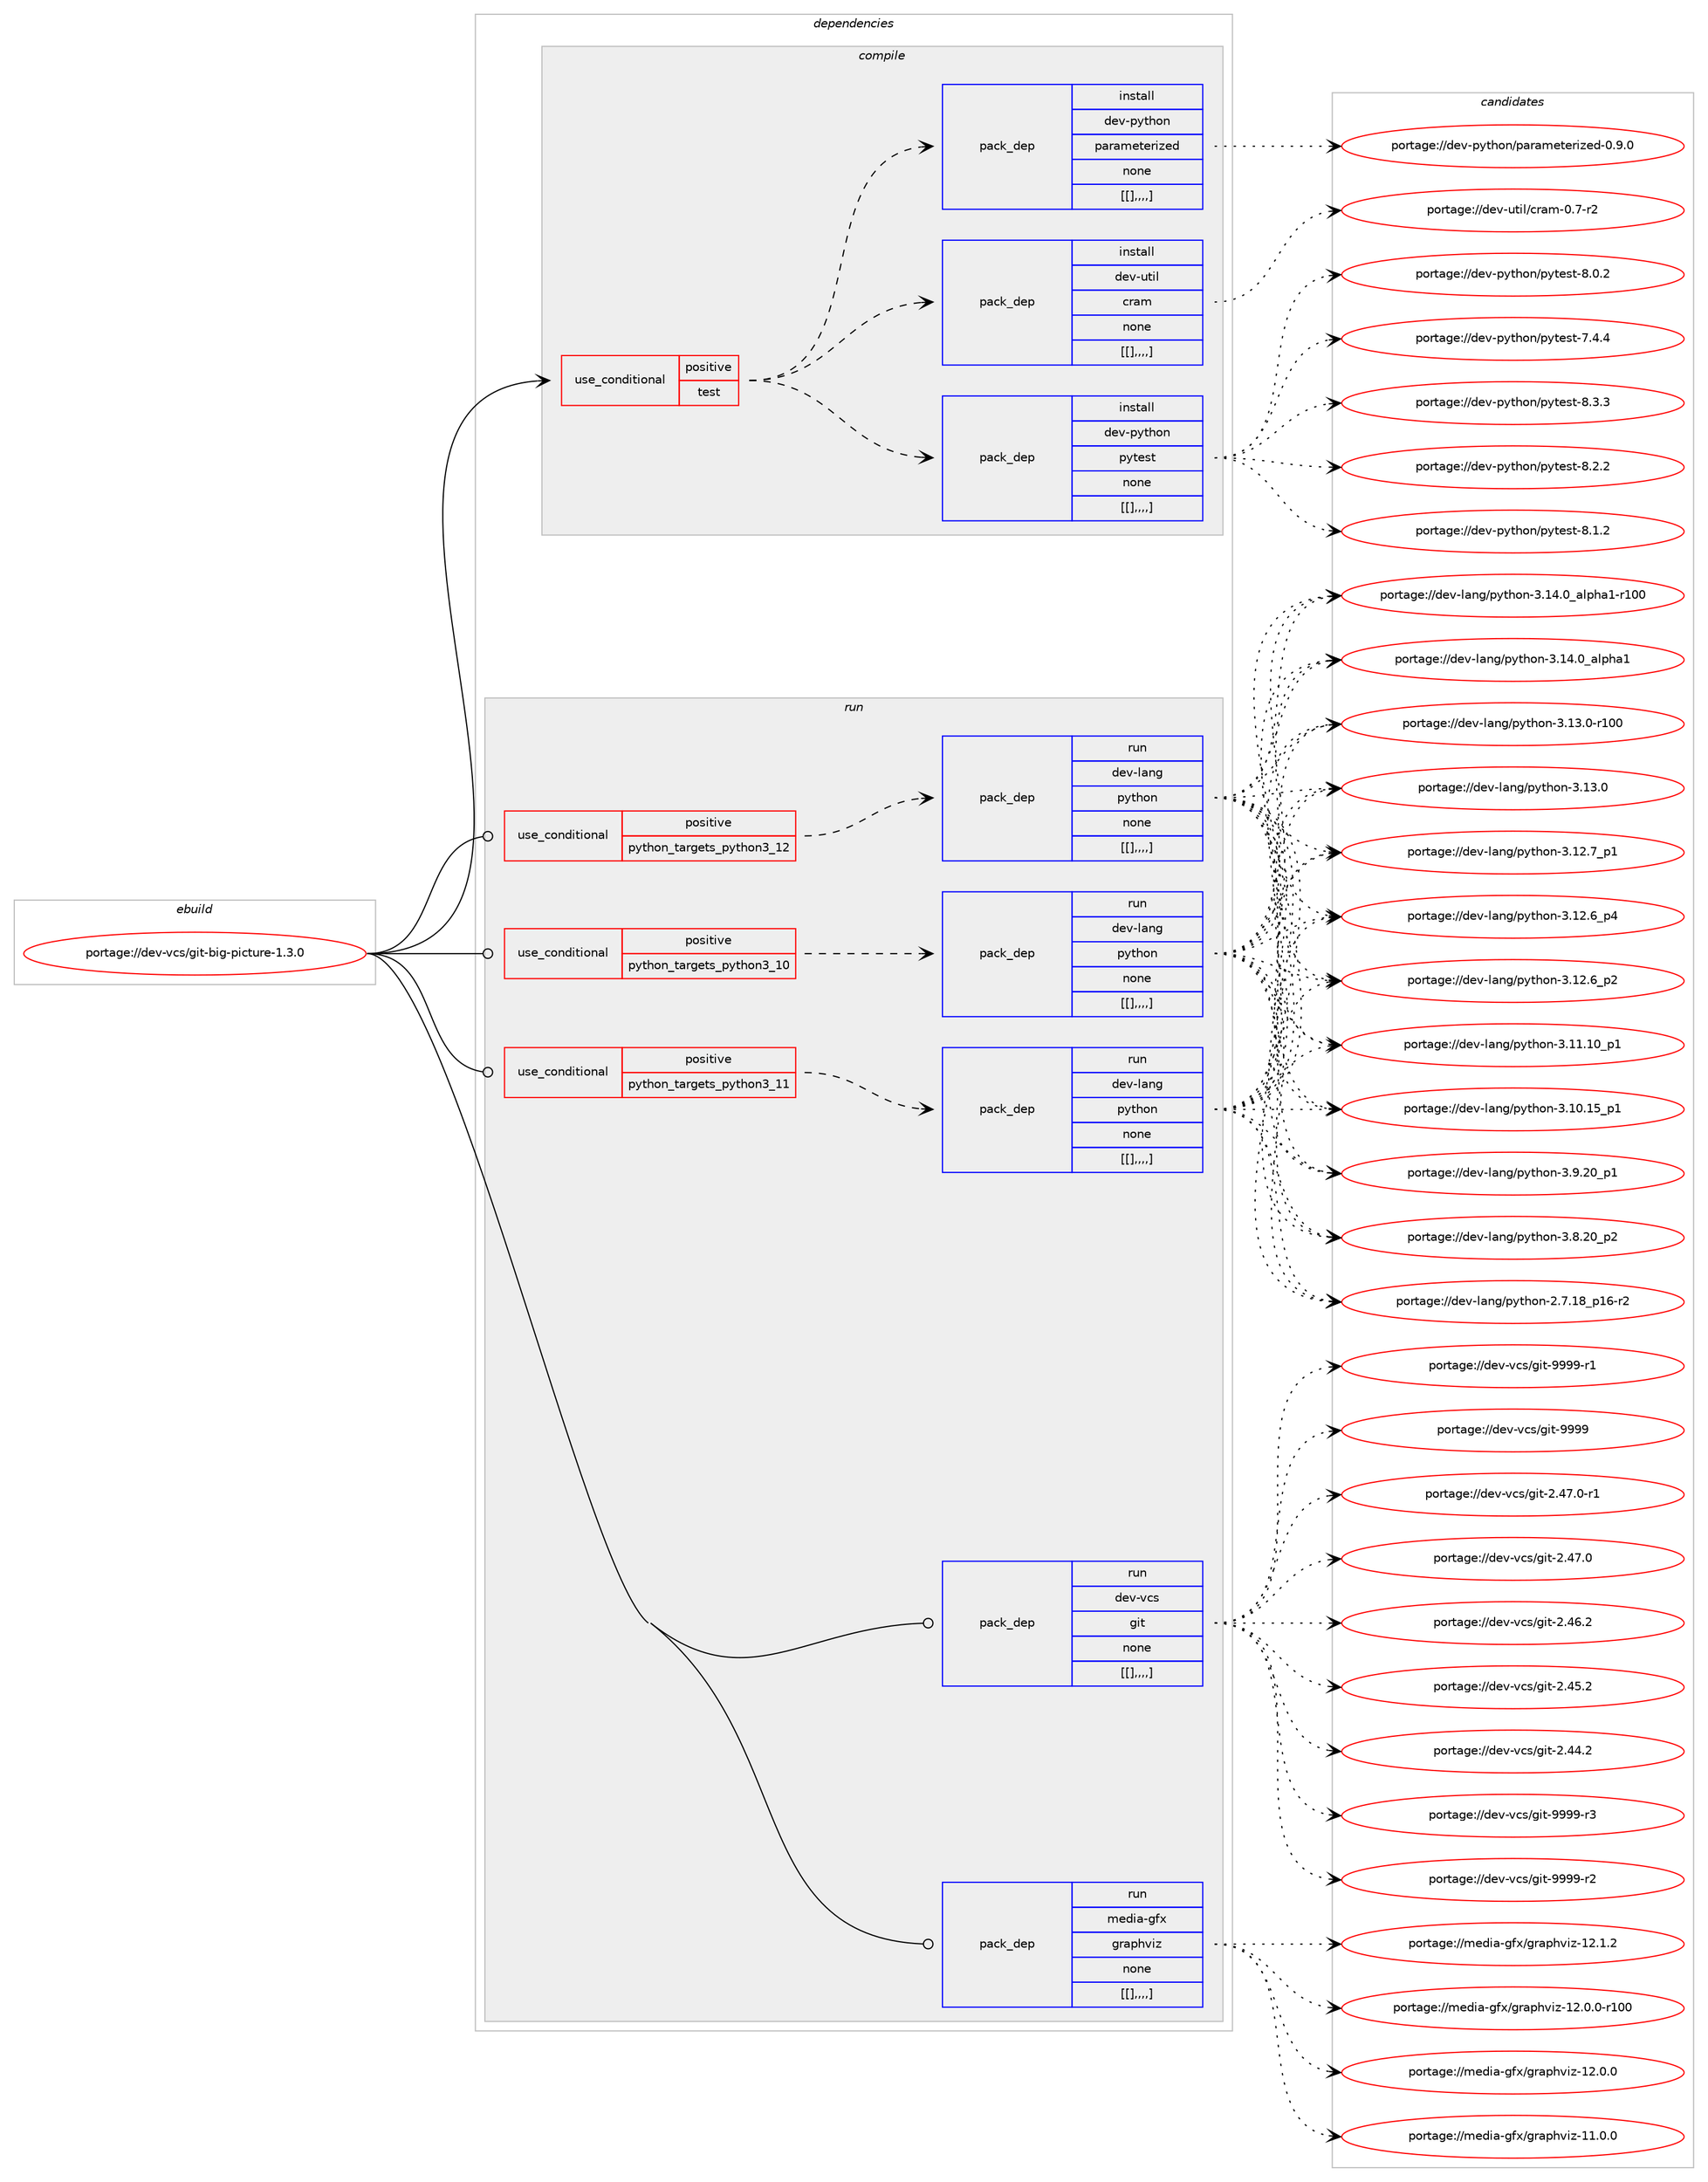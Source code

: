 digraph prolog {

# *************
# Graph options
# *************

newrank=true;
concentrate=true;
compound=true;
graph [rankdir=LR,fontname=Helvetica,fontsize=10,ranksep=1.5];#, ranksep=2.5, nodesep=0.2];
edge  [arrowhead=vee];
node  [fontname=Helvetica,fontsize=10];

# **********
# The ebuild
# **********

subgraph cluster_leftcol {
color=gray;
label=<<i>ebuild</i>>;
id [label="portage://dev-vcs/git-big-picture-1.3.0", color=red, width=4, href="../dev-vcs/git-big-picture-1.3.0.svg"];
}

# ****************
# The dependencies
# ****************

subgraph cluster_midcol {
color=gray;
label=<<i>dependencies</i>>;
subgraph cluster_compile {
fillcolor="#eeeeee";
style=filled;
label=<<i>compile</i>>;
subgraph cond66854 {
dependency233047 [label=<<TABLE BORDER="0" CELLBORDER="1" CELLSPACING="0" CELLPADDING="4"><TR><TD ROWSPAN="3" CELLPADDING="10">use_conditional</TD></TR><TR><TD>positive</TD></TR><TR><TD>test</TD></TR></TABLE>>, shape=none, color=red];
subgraph pack164681 {
dependency233108 [label=<<TABLE BORDER="0" CELLBORDER="1" CELLSPACING="0" CELLPADDING="4" WIDTH="220"><TR><TD ROWSPAN="6" CELLPADDING="30">pack_dep</TD></TR><TR><TD WIDTH="110">install</TD></TR><TR><TD>dev-python</TD></TR><TR><TD>parameterized</TD></TR><TR><TD>none</TD></TR><TR><TD>[[],,,,]</TD></TR></TABLE>>, shape=none, color=blue];
}
dependency233047:e -> dependency233108:w [weight=20,style="dashed",arrowhead="vee"];
subgraph pack164719 {
dependency233163 [label=<<TABLE BORDER="0" CELLBORDER="1" CELLSPACING="0" CELLPADDING="4" WIDTH="220"><TR><TD ROWSPAN="6" CELLPADDING="30">pack_dep</TD></TR><TR><TD WIDTH="110">install</TD></TR><TR><TD>dev-python</TD></TR><TR><TD>pytest</TD></TR><TR><TD>none</TD></TR><TR><TD>[[],,,,]</TD></TR></TABLE>>, shape=none, color=blue];
}
dependency233047:e -> dependency233163:w [weight=20,style="dashed",arrowhead="vee"];
subgraph pack164769 {
dependency233224 [label=<<TABLE BORDER="0" CELLBORDER="1" CELLSPACING="0" CELLPADDING="4" WIDTH="220"><TR><TD ROWSPAN="6" CELLPADDING="30">pack_dep</TD></TR><TR><TD WIDTH="110">install</TD></TR><TR><TD>dev-util</TD></TR><TR><TD>cram</TD></TR><TR><TD>none</TD></TR><TR><TD>[[],,,,]</TD></TR></TABLE>>, shape=none, color=blue];
}
dependency233047:e -> dependency233224:w [weight=20,style="dashed",arrowhead="vee"];
}
id:e -> dependency233047:w [weight=20,style="solid",arrowhead="vee"];
}
subgraph cluster_compileandrun {
fillcolor="#eeeeee";
style=filled;
label=<<i>compile and run</i>>;
}
subgraph cluster_run {
fillcolor="#eeeeee";
style=filled;
label=<<i>run</i>>;
subgraph cond66915 {
dependency233229 [label=<<TABLE BORDER="0" CELLBORDER="1" CELLSPACING="0" CELLPADDING="4"><TR><TD ROWSPAN="3" CELLPADDING="10">use_conditional</TD></TR><TR><TD>positive</TD></TR><TR><TD>python_targets_python3_10</TD></TR></TABLE>>, shape=none, color=red];
subgraph pack164791 {
dependency233291 [label=<<TABLE BORDER="0" CELLBORDER="1" CELLSPACING="0" CELLPADDING="4" WIDTH="220"><TR><TD ROWSPAN="6" CELLPADDING="30">pack_dep</TD></TR><TR><TD WIDTH="110">run</TD></TR><TR><TD>dev-lang</TD></TR><TR><TD>python</TD></TR><TR><TD>none</TD></TR><TR><TD>[[],,,,]</TD></TR></TABLE>>, shape=none, color=blue];
}
dependency233229:e -> dependency233291:w [weight=20,style="dashed",arrowhead="vee"];
}
id:e -> dependency233229:w [weight=20,style="solid",arrowhead="odot"];
subgraph cond66935 {
dependency233319 [label=<<TABLE BORDER="0" CELLBORDER="1" CELLSPACING="0" CELLPADDING="4"><TR><TD ROWSPAN="3" CELLPADDING="10">use_conditional</TD></TR><TR><TD>positive</TD></TR><TR><TD>python_targets_python3_11</TD></TR></TABLE>>, shape=none, color=red];
subgraph pack164839 {
dependency233357 [label=<<TABLE BORDER="0" CELLBORDER="1" CELLSPACING="0" CELLPADDING="4" WIDTH="220"><TR><TD ROWSPAN="6" CELLPADDING="30">pack_dep</TD></TR><TR><TD WIDTH="110">run</TD></TR><TR><TD>dev-lang</TD></TR><TR><TD>python</TD></TR><TR><TD>none</TD></TR><TR><TD>[[],,,,]</TD></TR></TABLE>>, shape=none, color=blue];
}
dependency233319:e -> dependency233357:w [weight=20,style="dashed",arrowhead="vee"];
}
id:e -> dependency233319:w [weight=20,style="solid",arrowhead="odot"];
subgraph cond66971 {
dependency233393 [label=<<TABLE BORDER="0" CELLBORDER="1" CELLSPACING="0" CELLPADDING="4"><TR><TD ROWSPAN="3" CELLPADDING="10">use_conditional</TD></TR><TR><TD>positive</TD></TR><TR><TD>python_targets_python3_12</TD></TR></TABLE>>, shape=none, color=red];
subgraph pack164877 {
dependency233411 [label=<<TABLE BORDER="0" CELLBORDER="1" CELLSPACING="0" CELLPADDING="4" WIDTH="220"><TR><TD ROWSPAN="6" CELLPADDING="30">pack_dep</TD></TR><TR><TD WIDTH="110">run</TD></TR><TR><TD>dev-lang</TD></TR><TR><TD>python</TD></TR><TR><TD>none</TD></TR><TR><TD>[[],,,,]</TD></TR></TABLE>>, shape=none, color=blue];
}
dependency233393:e -> dependency233411:w [weight=20,style="dashed",arrowhead="vee"];
}
id:e -> dependency233393:w [weight=20,style="solid",arrowhead="odot"];
subgraph pack164892 {
dependency233417 [label=<<TABLE BORDER="0" CELLBORDER="1" CELLSPACING="0" CELLPADDING="4" WIDTH="220"><TR><TD ROWSPAN="6" CELLPADDING="30">pack_dep</TD></TR><TR><TD WIDTH="110">run</TD></TR><TR><TD>dev-vcs</TD></TR><TR><TD>git</TD></TR><TR><TD>none</TD></TR><TR><TD>[[],,,,]</TD></TR></TABLE>>, shape=none, color=blue];
}
id:e -> dependency233417:w [weight=20,style="solid",arrowhead="odot"];
subgraph pack164894 {
dependency233440 [label=<<TABLE BORDER="0" CELLBORDER="1" CELLSPACING="0" CELLPADDING="4" WIDTH="220"><TR><TD ROWSPAN="6" CELLPADDING="30">pack_dep</TD></TR><TR><TD WIDTH="110">run</TD></TR><TR><TD>media-gfx</TD></TR><TR><TD>graphviz</TD></TR><TR><TD>none</TD></TR><TR><TD>[[],,,,]</TD></TR></TABLE>>, shape=none, color=blue];
}
id:e -> dependency233440:w [weight=20,style="solid",arrowhead="odot"];
}
}

# **************
# The candidates
# **************

subgraph cluster_choices {
rank=same;
color=gray;
label=<<i>candidates</i>>;

subgraph choice164144 {
color=black;
nodesep=1;
choice10010111845112121116104111110471129711497109101116101114105122101100454846574648 [label="portage://dev-python/parameterized-0.9.0", color=red, width=4,href="../dev-python/parameterized-0.9.0.svg"];
dependency233108:e -> choice10010111845112121116104111110471129711497109101116101114105122101100454846574648:w [style=dotted,weight="100"];
}
subgraph choice164158 {
color=black;
nodesep=1;
choice1001011184511212111610411111047112121116101115116455646514651 [label="portage://dev-python/pytest-8.3.3", color=red, width=4,href="../dev-python/pytest-8.3.3.svg"];
choice1001011184511212111610411111047112121116101115116455646504650 [label="portage://dev-python/pytest-8.2.2", color=red, width=4,href="../dev-python/pytest-8.2.2.svg"];
choice1001011184511212111610411111047112121116101115116455646494650 [label="portage://dev-python/pytest-8.1.2", color=red, width=4,href="../dev-python/pytest-8.1.2.svg"];
choice1001011184511212111610411111047112121116101115116455646484650 [label="portage://dev-python/pytest-8.0.2", color=red, width=4,href="../dev-python/pytest-8.0.2.svg"];
choice1001011184511212111610411111047112121116101115116455546524652 [label="portage://dev-python/pytest-7.4.4", color=red, width=4,href="../dev-python/pytest-7.4.4.svg"];
dependency233163:e -> choice1001011184511212111610411111047112121116101115116455646514651:w [style=dotted,weight="100"];
dependency233163:e -> choice1001011184511212111610411111047112121116101115116455646504650:w [style=dotted,weight="100"];
dependency233163:e -> choice1001011184511212111610411111047112121116101115116455646494650:w [style=dotted,weight="100"];
dependency233163:e -> choice1001011184511212111610411111047112121116101115116455646484650:w [style=dotted,weight="100"];
dependency233163:e -> choice1001011184511212111610411111047112121116101115116455546524652:w [style=dotted,weight="100"];
}
subgraph choice164176 {
color=black;
nodesep=1;
choice10010111845117116105108479911497109454846554511450 [label="portage://dev-util/cram-0.7-r2", color=red, width=4,href="../dev-util/cram-0.7-r2.svg"];
dependency233224:e -> choice10010111845117116105108479911497109454846554511450:w [style=dotted,weight="100"];
}
subgraph choice164235 {
color=black;
nodesep=1;
choice100101118451089711010347112121116104111110455146495246489597108112104974945114494848 [label="portage://dev-lang/python-3.14.0_alpha1-r100", color=red, width=4,href="../dev-lang/python-3.14.0_alpha1-r100.svg"];
choice1001011184510897110103471121211161041111104551464952464895971081121049749 [label="portage://dev-lang/python-3.14.0_alpha1", color=red, width=4,href="../dev-lang/python-3.14.0_alpha1.svg"];
choice1001011184510897110103471121211161041111104551464951464845114494848 [label="portage://dev-lang/python-3.13.0-r100", color=red, width=4,href="../dev-lang/python-3.13.0-r100.svg"];
choice10010111845108971101034711212111610411111045514649514648 [label="portage://dev-lang/python-3.13.0", color=red, width=4,href="../dev-lang/python-3.13.0.svg"];
choice100101118451089711010347112121116104111110455146495046559511249 [label="portage://dev-lang/python-3.12.7_p1", color=red, width=4,href="../dev-lang/python-3.12.7_p1.svg"];
choice100101118451089711010347112121116104111110455146495046549511252 [label="portage://dev-lang/python-3.12.6_p4", color=red, width=4,href="../dev-lang/python-3.12.6_p4.svg"];
choice100101118451089711010347112121116104111110455146495046549511250 [label="portage://dev-lang/python-3.12.6_p2", color=red, width=4,href="../dev-lang/python-3.12.6_p2.svg"];
choice10010111845108971101034711212111610411111045514649494649489511249 [label="portage://dev-lang/python-3.11.10_p1", color=red, width=4,href="../dev-lang/python-3.11.10_p1.svg"];
choice10010111845108971101034711212111610411111045514649484649539511249 [label="portage://dev-lang/python-3.10.15_p1", color=red, width=4,href="../dev-lang/python-3.10.15_p1.svg"];
choice100101118451089711010347112121116104111110455146574650489511249 [label="portage://dev-lang/python-3.9.20_p1", color=red, width=4,href="../dev-lang/python-3.9.20_p1.svg"];
choice100101118451089711010347112121116104111110455146564650489511250 [label="portage://dev-lang/python-3.8.20_p2", color=red, width=4,href="../dev-lang/python-3.8.20_p2.svg"];
choice100101118451089711010347112121116104111110455046554649569511249544511450 [label="portage://dev-lang/python-2.7.18_p16-r2", color=red, width=4,href="../dev-lang/python-2.7.18_p16-r2.svg"];
dependency233291:e -> choice100101118451089711010347112121116104111110455146495246489597108112104974945114494848:w [style=dotted,weight="100"];
dependency233291:e -> choice1001011184510897110103471121211161041111104551464952464895971081121049749:w [style=dotted,weight="100"];
dependency233291:e -> choice1001011184510897110103471121211161041111104551464951464845114494848:w [style=dotted,weight="100"];
dependency233291:e -> choice10010111845108971101034711212111610411111045514649514648:w [style=dotted,weight="100"];
dependency233291:e -> choice100101118451089711010347112121116104111110455146495046559511249:w [style=dotted,weight="100"];
dependency233291:e -> choice100101118451089711010347112121116104111110455146495046549511252:w [style=dotted,weight="100"];
dependency233291:e -> choice100101118451089711010347112121116104111110455146495046549511250:w [style=dotted,weight="100"];
dependency233291:e -> choice10010111845108971101034711212111610411111045514649494649489511249:w [style=dotted,weight="100"];
dependency233291:e -> choice10010111845108971101034711212111610411111045514649484649539511249:w [style=dotted,weight="100"];
dependency233291:e -> choice100101118451089711010347112121116104111110455146574650489511249:w [style=dotted,weight="100"];
dependency233291:e -> choice100101118451089711010347112121116104111110455146564650489511250:w [style=dotted,weight="100"];
dependency233291:e -> choice100101118451089711010347112121116104111110455046554649569511249544511450:w [style=dotted,weight="100"];
}
subgraph choice164269 {
color=black;
nodesep=1;
choice100101118451089711010347112121116104111110455146495246489597108112104974945114494848 [label="portage://dev-lang/python-3.14.0_alpha1-r100", color=red, width=4,href="../dev-lang/python-3.14.0_alpha1-r100.svg"];
choice1001011184510897110103471121211161041111104551464952464895971081121049749 [label="portage://dev-lang/python-3.14.0_alpha1", color=red, width=4,href="../dev-lang/python-3.14.0_alpha1.svg"];
choice1001011184510897110103471121211161041111104551464951464845114494848 [label="portage://dev-lang/python-3.13.0-r100", color=red, width=4,href="../dev-lang/python-3.13.0-r100.svg"];
choice10010111845108971101034711212111610411111045514649514648 [label="portage://dev-lang/python-3.13.0", color=red, width=4,href="../dev-lang/python-3.13.0.svg"];
choice100101118451089711010347112121116104111110455146495046559511249 [label="portage://dev-lang/python-3.12.7_p1", color=red, width=4,href="../dev-lang/python-3.12.7_p1.svg"];
choice100101118451089711010347112121116104111110455146495046549511252 [label="portage://dev-lang/python-3.12.6_p4", color=red, width=4,href="../dev-lang/python-3.12.6_p4.svg"];
choice100101118451089711010347112121116104111110455146495046549511250 [label="portage://dev-lang/python-3.12.6_p2", color=red, width=4,href="../dev-lang/python-3.12.6_p2.svg"];
choice10010111845108971101034711212111610411111045514649494649489511249 [label="portage://dev-lang/python-3.11.10_p1", color=red, width=4,href="../dev-lang/python-3.11.10_p1.svg"];
choice10010111845108971101034711212111610411111045514649484649539511249 [label="portage://dev-lang/python-3.10.15_p1", color=red, width=4,href="../dev-lang/python-3.10.15_p1.svg"];
choice100101118451089711010347112121116104111110455146574650489511249 [label="portage://dev-lang/python-3.9.20_p1", color=red, width=4,href="../dev-lang/python-3.9.20_p1.svg"];
choice100101118451089711010347112121116104111110455146564650489511250 [label="portage://dev-lang/python-3.8.20_p2", color=red, width=4,href="../dev-lang/python-3.8.20_p2.svg"];
choice100101118451089711010347112121116104111110455046554649569511249544511450 [label="portage://dev-lang/python-2.7.18_p16-r2", color=red, width=4,href="../dev-lang/python-2.7.18_p16-r2.svg"];
dependency233357:e -> choice100101118451089711010347112121116104111110455146495246489597108112104974945114494848:w [style=dotted,weight="100"];
dependency233357:e -> choice1001011184510897110103471121211161041111104551464952464895971081121049749:w [style=dotted,weight="100"];
dependency233357:e -> choice1001011184510897110103471121211161041111104551464951464845114494848:w [style=dotted,weight="100"];
dependency233357:e -> choice10010111845108971101034711212111610411111045514649514648:w [style=dotted,weight="100"];
dependency233357:e -> choice100101118451089711010347112121116104111110455146495046559511249:w [style=dotted,weight="100"];
dependency233357:e -> choice100101118451089711010347112121116104111110455146495046549511252:w [style=dotted,weight="100"];
dependency233357:e -> choice100101118451089711010347112121116104111110455146495046549511250:w [style=dotted,weight="100"];
dependency233357:e -> choice10010111845108971101034711212111610411111045514649494649489511249:w [style=dotted,weight="100"];
dependency233357:e -> choice10010111845108971101034711212111610411111045514649484649539511249:w [style=dotted,weight="100"];
dependency233357:e -> choice100101118451089711010347112121116104111110455146574650489511249:w [style=dotted,weight="100"];
dependency233357:e -> choice100101118451089711010347112121116104111110455146564650489511250:w [style=dotted,weight="100"];
dependency233357:e -> choice100101118451089711010347112121116104111110455046554649569511249544511450:w [style=dotted,weight="100"];
}
subgraph choice164289 {
color=black;
nodesep=1;
choice100101118451089711010347112121116104111110455146495246489597108112104974945114494848 [label="portage://dev-lang/python-3.14.0_alpha1-r100", color=red, width=4,href="../dev-lang/python-3.14.0_alpha1-r100.svg"];
choice1001011184510897110103471121211161041111104551464952464895971081121049749 [label="portage://dev-lang/python-3.14.0_alpha1", color=red, width=4,href="../dev-lang/python-3.14.0_alpha1.svg"];
choice1001011184510897110103471121211161041111104551464951464845114494848 [label="portage://dev-lang/python-3.13.0-r100", color=red, width=4,href="../dev-lang/python-3.13.0-r100.svg"];
choice10010111845108971101034711212111610411111045514649514648 [label="portage://dev-lang/python-3.13.0", color=red, width=4,href="../dev-lang/python-3.13.0.svg"];
choice100101118451089711010347112121116104111110455146495046559511249 [label="portage://dev-lang/python-3.12.7_p1", color=red, width=4,href="../dev-lang/python-3.12.7_p1.svg"];
choice100101118451089711010347112121116104111110455146495046549511252 [label="portage://dev-lang/python-3.12.6_p4", color=red, width=4,href="../dev-lang/python-3.12.6_p4.svg"];
choice100101118451089711010347112121116104111110455146495046549511250 [label="portage://dev-lang/python-3.12.6_p2", color=red, width=4,href="../dev-lang/python-3.12.6_p2.svg"];
choice10010111845108971101034711212111610411111045514649494649489511249 [label="portage://dev-lang/python-3.11.10_p1", color=red, width=4,href="../dev-lang/python-3.11.10_p1.svg"];
choice10010111845108971101034711212111610411111045514649484649539511249 [label="portage://dev-lang/python-3.10.15_p1", color=red, width=4,href="../dev-lang/python-3.10.15_p1.svg"];
choice100101118451089711010347112121116104111110455146574650489511249 [label="portage://dev-lang/python-3.9.20_p1", color=red, width=4,href="../dev-lang/python-3.9.20_p1.svg"];
choice100101118451089711010347112121116104111110455146564650489511250 [label="portage://dev-lang/python-3.8.20_p2", color=red, width=4,href="../dev-lang/python-3.8.20_p2.svg"];
choice100101118451089711010347112121116104111110455046554649569511249544511450 [label="portage://dev-lang/python-2.7.18_p16-r2", color=red, width=4,href="../dev-lang/python-2.7.18_p16-r2.svg"];
dependency233411:e -> choice100101118451089711010347112121116104111110455146495246489597108112104974945114494848:w [style=dotted,weight="100"];
dependency233411:e -> choice1001011184510897110103471121211161041111104551464952464895971081121049749:w [style=dotted,weight="100"];
dependency233411:e -> choice1001011184510897110103471121211161041111104551464951464845114494848:w [style=dotted,weight="100"];
dependency233411:e -> choice10010111845108971101034711212111610411111045514649514648:w [style=dotted,weight="100"];
dependency233411:e -> choice100101118451089711010347112121116104111110455146495046559511249:w [style=dotted,weight="100"];
dependency233411:e -> choice100101118451089711010347112121116104111110455146495046549511252:w [style=dotted,weight="100"];
dependency233411:e -> choice100101118451089711010347112121116104111110455146495046549511250:w [style=dotted,weight="100"];
dependency233411:e -> choice10010111845108971101034711212111610411111045514649494649489511249:w [style=dotted,weight="100"];
dependency233411:e -> choice10010111845108971101034711212111610411111045514649484649539511249:w [style=dotted,weight="100"];
dependency233411:e -> choice100101118451089711010347112121116104111110455146574650489511249:w [style=dotted,weight="100"];
dependency233411:e -> choice100101118451089711010347112121116104111110455146564650489511250:w [style=dotted,weight="100"];
dependency233411:e -> choice100101118451089711010347112121116104111110455046554649569511249544511450:w [style=dotted,weight="100"];
}
subgraph choice164307 {
color=black;
nodesep=1;
choice10010111845118991154710310511645575757574511451 [label="portage://dev-vcs/git-9999-r3", color=red, width=4,href="../dev-vcs/git-9999-r3.svg"];
choice10010111845118991154710310511645575757574511450 [label="portage://dev-vcs/git-9999-r2", color=red, width=4,href="../dev-vcs/git-9999-r2.svg"];
choice10010111845118991154710310511645575757574511449 [label="portage://dev-vcs/git-9999-r1", color=red, width=4,href="../dev-vcs/git-9999-r1.svg"];
choice1001011184511899115471031051164557575757 [label="portage://dev-vcs/git-9999", color=red, width=4,href="../dev-vcs/git-9999.svg"];
choice100101118451189911547103105116455046525546484511449 [label="portage://dev-vcs/git-2.47.0-r1", color=red, width=4,href="../dev-vcs/git-2.47.0-r1.svg"];
choice10010111845118991154710310511645504652554648 [label="portage://dev-vcs/git-2.47.0", color=red, width=4,href="../dev-vcs/git-2.47.0.svg"];
choice10010111845118991154710310511645504652544650 [label="portage://dev-vcs/git-2.46.2", color=red, width=4,href="../dev-vcs/git-2.46.2.svg"];
choice10010111845118991154710310511645504652534650 [label="portage://dev-vcs/git-2.45.2", color=red, width=4,href="../dev-vcs/git-2.45.2.svg"];
choice10010111845118991154710310511645504652524650 [label="portage://dev-vcs/git-2.44.2", color=red, width=4,href="../dev-vcs/git-2.44.2.svg"];
dependency233417:e -> choice10010111845118991154710310511645575757574511451:w [style=dotted,weight="100"];
dependency233417:e -> choice10010111845118991154710310511645575757574511450:w [style=dotted,weight="100"];
dependency233417:e -> choice10010111845118991154710310511645575757574511449:w [style=dotted,weight="100"];
dependency233417:e -> choice1001011184511899115471031051164557575757:w [style=dotted,weight="100"];
dependency233417:e -> choice100101118451189911547103105116455046525546484511449:w [style=dotted,weight="100"];
dependency233417:e -> choice10010111845118991154710310511645504652554648:w [style=dotted,weight="100"];
dependency233417:e -> choice10010111845118991154710310511645504652544650:w [style=dotted,weight="100"];
dependency233417:e -> choice10010111845118991154710310511645504652534650:w [style=dotted,weight="100"];
dependency233417:e -> choice10010111845118991154710310511645504652524650:w [style=dotted,weight="100"];
}
subgraph choice164313 {
color=black;
nodesep=1;
choice1091011001059745103102120471031149711210411810512245495046494650 [label="portage://media-gfx/graphviz-12.1.2", color=red, width=4,href="../media-gfx/graphviz-12.1.2.svg"];
choice109101100105974510310212047103114971121041181051224549504648464845114494848 [label="portage://media-gfx/graphviz-12.0.0-r100", color=red, width=4,href="../media-gfx/graphviz-12.0.0-r100.svg"];
choice1091011001059745103102120471031149711210411810512245495046484648 [label="portage://media-gfx/graphviz-12.0.0", color=red, width=4,href="../media-gfx/graphviz-12.0.0.svg"];
choice1091011001059745103102120471031149711210411810512245494946484648 [label="portage://media-gfx/graphviz-11.0.0", color=red, width=4,href="../media-gfx/graphviz-11.0.0.svg"];
dependency233440:e -> choice1091011001059745103102120471031149711210411810512245495046494650:w [style=dotted,weight="100"];
dependency233440:e -> choice109101100105974510310212047103114971121041181051224549504648464845114494848:w [style=dotted,weight="100"];
dependency233440:e -> choice1091011001059745103102120471031149711210411810512245495046484648:w [style=dotted,weight="100"];
dependency233440:e -> choice1091011001059745103102120471031149711210411810512245494946484648:w [style=dotted,weight="100"];
}
}

}
